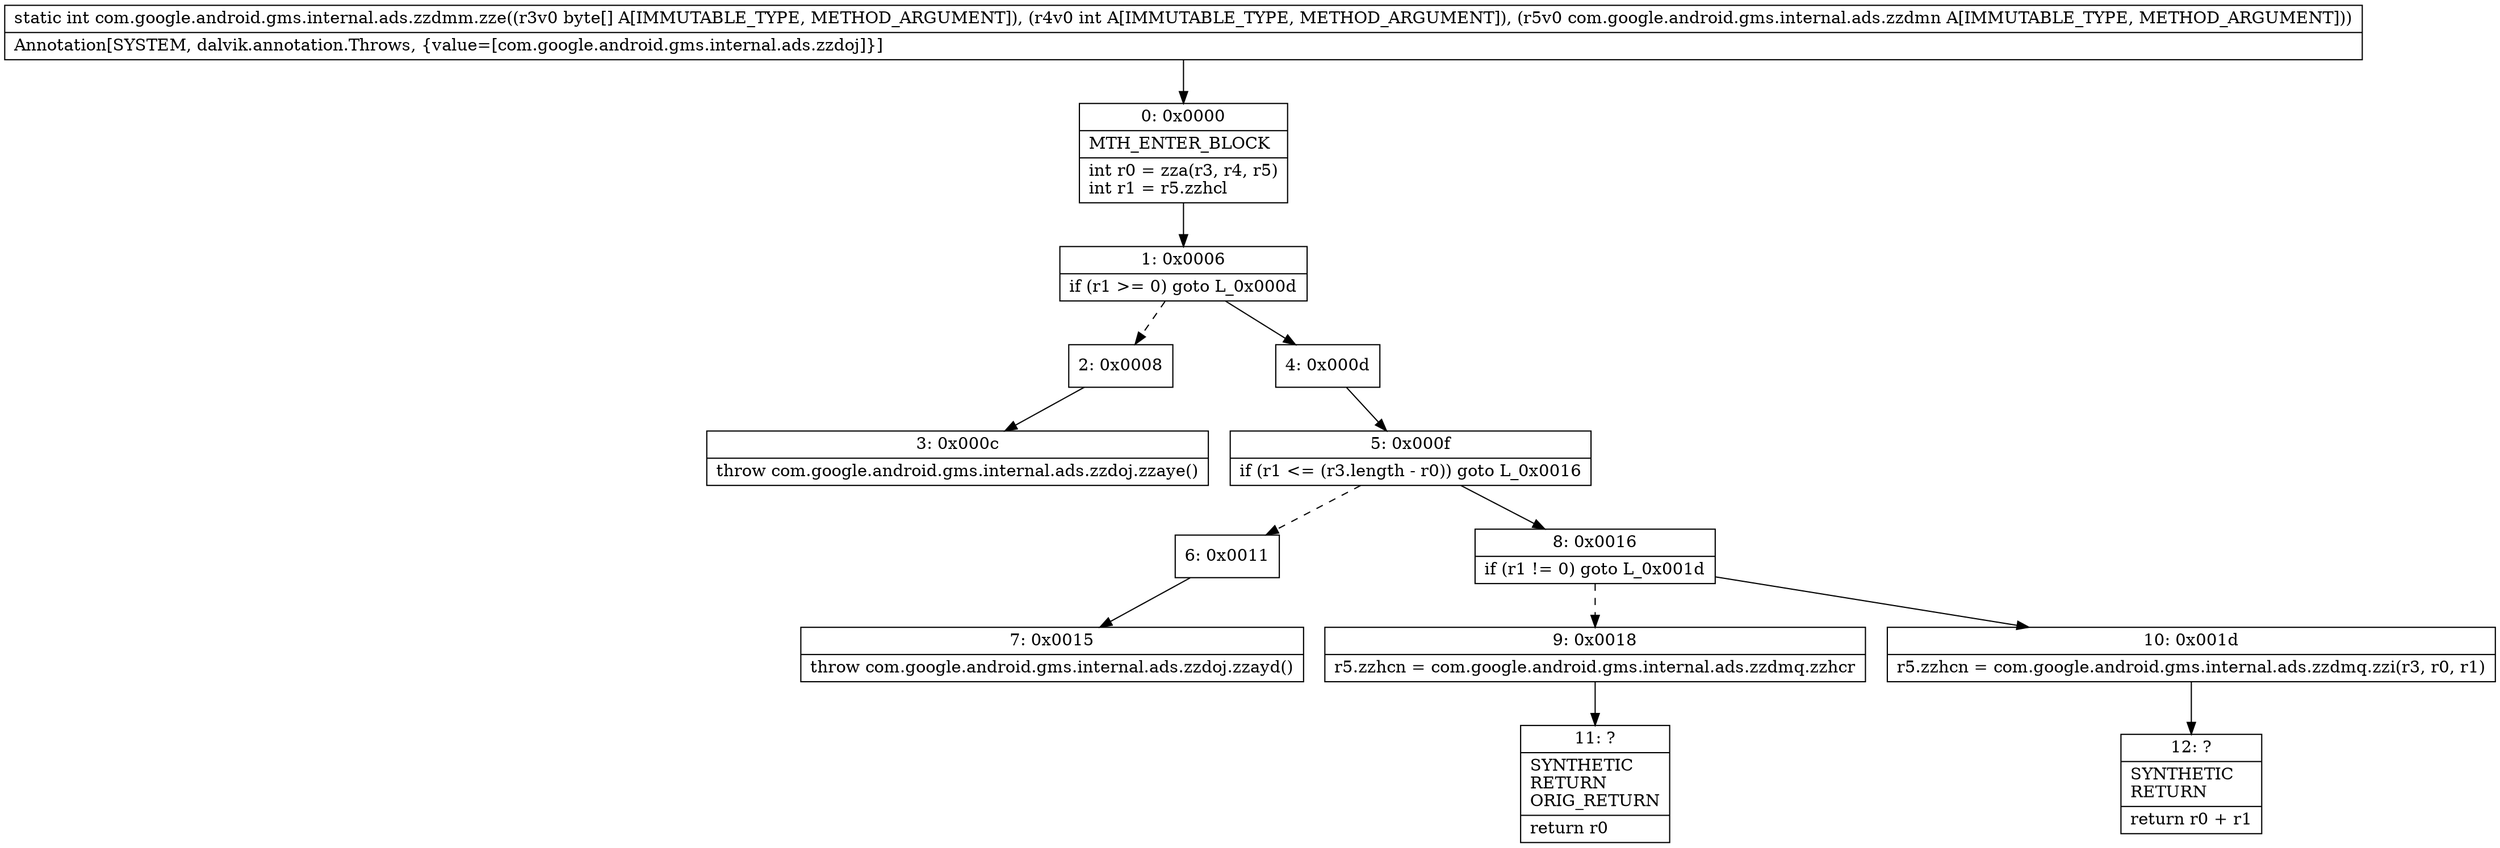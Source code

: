 digraph "CFG forcom.google.android.gms.internal.ads.zzdmm.zze([BILcom\/google\/android\/gms\/internal\/ads\/zzdmn;)I" {
Node_0 [shape=record,label="{0\:\ 0x0000|MTH_ENTER_BLOCK\l|int r0 = zza(r3, r4, r5)\lint r1 = r5.zzhcl\l}"];
Node_1 [shape=record,label="{1\:\ 0x0006|if (r1 \>= 0) goto L_0x000d\l}"];
Node_2 [shape=record,label="{2\:\ 0x0008}"];
Node_3 [shape=record,label="{3\:\ 0x000c|throw com.google.android.gms.internal.ads.zzdoj.zzaye()\l}"];
Node_4 [shape=record,label="{4\:\ 0x000d}"];
Node_5 [shape=record,label="{5\:\ 0x000f|if (r1 \<= (r3.length \- r0)) goto L_0x0016\l}"];
Node_6 [shape=record,label="{6\:\ 0x0011}"];
Node_7 [shape=record,label="{7\:\ 0x0015|throw com.google.android.gms.internal.ads.zzdoj.zzayd()\l}"];
Node_8 [shape=record,label="{8\:\ 0x0016|if (r1 != 0) goto L_0x001d\l}"];
Node_9 [shape=record,label="{9\:\ 0x0018|r5.zzhcn = com.google.android.gms.internal.ads.zzdmq.zzhcr\l}"];
Node_10 [shape=record,label="{10\:\ 0x001d|r5.zzhcn = com.google.android.gms.internal.ads.zzdmq.zzi(r3, r0, r1)\l}"];
Node_11 [shape=record,label="{11\:\ ?|SYNTHETIC\lRETURN\lORIG_RETURN\l|return r0\l}"];
Node_12 [shape=record,label="{12\:\ ?|SYNTHETIC\lRETURN\l|return r0 + r1\l}"];
MethodNode[shape=record,label="{static int com.google.android.gms.internal.ads.zzdmm.zze((r3v0 byte[] A[IMMUTABLE_TYPE, METHOD_ARGUMENT]), (r4v0 int A[IMMUTABLE_TYPE, METHOD_ARGUMENT]), (r5v0 com.google.android.gms.internal.ads.zzdmn A[IMMUTABLE_TYPE, METHOD_ARGUMENT]))  | Annotation[SYSTEM, dalvik.annotation.Throws, \{value=[com.google.android.gms.internal.ads.zzdoj]\}]\l}"];
MethodNode -> Node_0;
Node_0 -> Node_1;
Node_1 -> Node_2[style=dashed];
Node_1 -> Node_4;
Node_2 -> Node_3;
Node_4 -> Node_5;
Node_5 -> Node_6[style=dashed];
Node_5 -> Node_8;
Node_6 -> Node_7;
Node_8 -> Node_9[style=dashed];
Node_8 -> Node_10;
Node_9 -> Node_11;
Node_10 -> Node_12;
}

